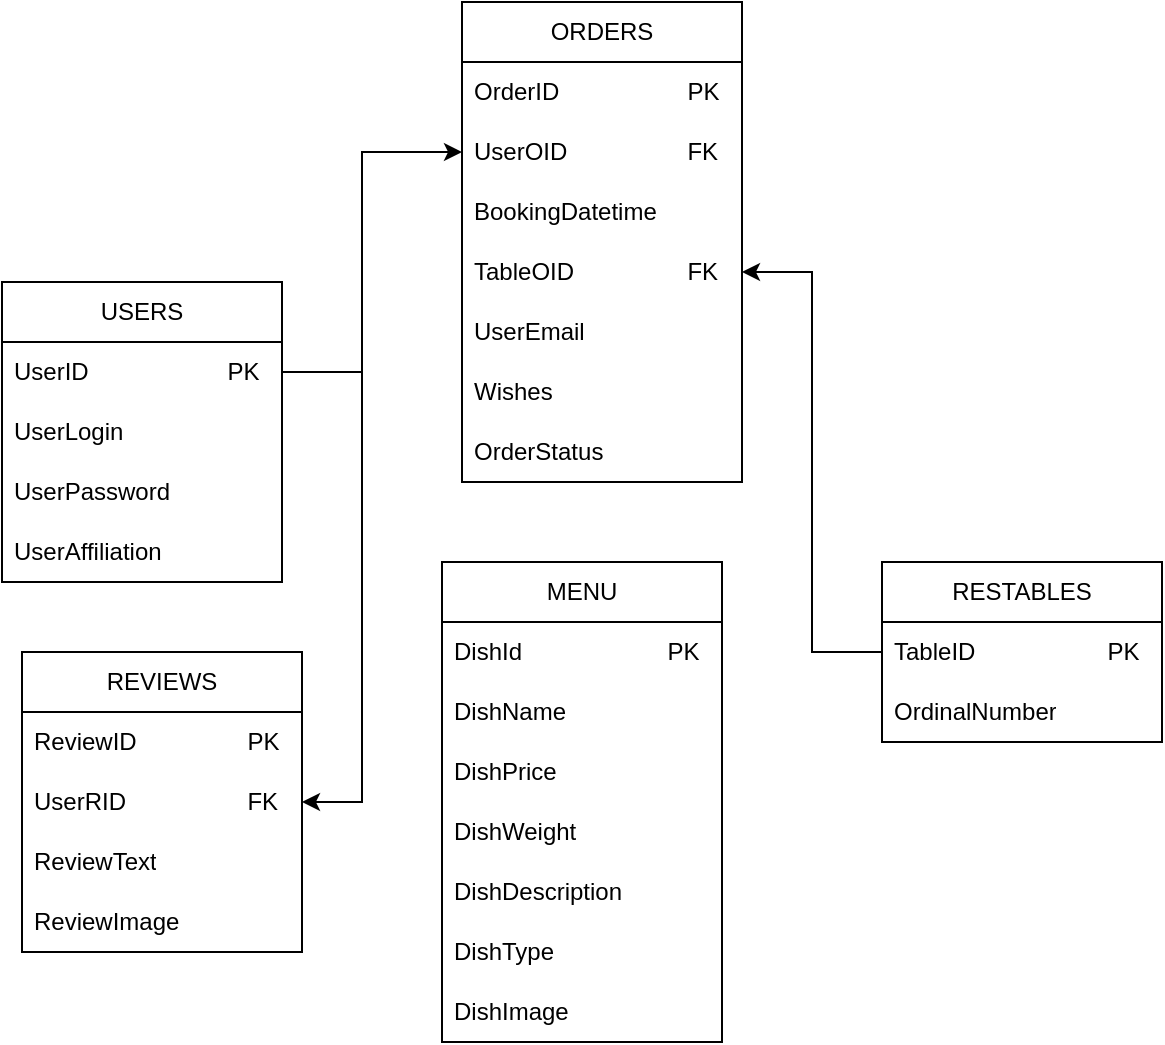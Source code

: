 <mxfile version="25.0.3">
  <diagram name="Страница — 1" id="DMXkNgQpiGIfD5GKKHNc">
    <mxGraphModel dx="1824" dy="639" grid="1" gridSize="10" guides="1" tooltips="1" connect="1" arrows="1" fold="1" page="1" pageScale="1" pageWidth="827" pageHeight="1169" math="0" shadow="0">
      <root>
        <mxCell id="0" />
        <mxCell id="1" parent="0" />
        <mxCell id="dhByYBZTNX-A9KcO_kF0-1" value="USERS" style="swimlane;fontStyle=0;childLayout=stackLayout;horizontal=1;startSize=30;horizontalStack=0;resizeParent=1;resizeParentMax=0;resizeLast=0;collapsible=1;marginBottom=0;whiteSpace=wrap;html=1;" vertex="1" parent="1">
          <mxGeometry x="-220" y="280" width="140" height="150" as="geometry" />
        </mxCell>
        <mxCell id="dhByYBZTNX-A9KcO_kF0-2" value="UserID&lt;span style=&quot;white-space: pre;&quot;&gt;&#x9;&lt;/span&gt;&lt;span style=&quot;white-space: pre;&quot;&gt;&#x9;&lt;/span&gt;&lt;span style=&quot;white-space: pre;&quot;&gt;&#x9;&lt;/span&gt;PK" style="text;strokeColor=none;fillColor=none;align=left;verticalAlign=middle;spacingLeft=4;spacingRight=4;overflow=hidden;points=[[0,0.5],[1,0.5]];portConstraint=eastwest;rotatable=0;whiteSpace=wrap;html=1;" vertex="1" parent="dhByYBZTNX-A9KcO_kF0-1">
          <mxGeometry y="30" width="140" height="30" as="geometry" />
        </mxCell>
        <mxCell id="dhByYBZTNX-A9KcO_kF0-3" value="UserLogin" style="text;strokeColor=none;fillColor=none;align=left;verticalAlign=middle;spacingLeft=4;spacingRight=4;overflow=hidden;points=[[0,0.5],[1,0.5]];portConstraint=eastwest;rotatable=0;whiteSpace=wrap;html=1;" vertex="1" parent="dhByYBZTNX-A9KcO_kF0-1">
          <mxGeometry y="60" width="140" height="30" as="geometry" />
        </mxCell>
        <mxCell id="dhByYBZTNX-A9KcO_kF0-5" value="UserPassword" style="text;strokeColor=none;fillColor=none;align=left;verticalAlign=middle;spacingLeft=4;spacingRight=4;overflow=hidden;points=[[0,0.5],[1,0.5]];portConstraint=eastwest;rotatable=0;whiteSpace=wrap;html=1;" vertex="1" parent="dhByYBZTNX-A9KcO_kF0-1">
          <mxGeometry y="90" width="140" height="30" as="geometry" />
        </mxCell>
        <mxCell id="dhByYBZTNX-A9KcO_kF0-4" value="UserAffiliation" style="text;strokeColor=none;fillColor=none;align=left;verticalAlign=middle;spacingLeft=4;spacingRight=4;overflow=hidden;points=[[0,0.5],[1,0.5]];portConstraint=eastwest;rotatable=0;whiteSpace=wrap;html=1;" vertex="1" parent="dhByYBZTNX-A9KcO_kF0-1">
          <mxGeometry y="120" width="140" height="30" as="geometry" />
        </mxCell>
        <mxCell id="dhByYBZTNX-A9KcO_kF0-6" value="ORDERS" style="swimlane;fontStyle=0;childLayout=stackLayout;horizontal=1;startSize=30;horizontalStack=0;resizeParent=1;resizeParentMax=0;resizeLast=0;collapsible=1;marginBottom=0;whiteSpace=wrap;html=1;" vertex="1" parent="1">
          <mxGeometry x="10" y="140" width="140" height="240" as="geometry" />
        </mxCell>
        <mxCell id="dhByYBZTNX-A9KcO_kF0-7" value="OrderID&lt;span style=&quot;white-space: pre;&quot;&gt;&#x9;&lt;/span&gt;&lt;span style=&quot;white-space: pre;&quot;&gt;&#x9;&lt;span style=&quot;white-space: pre;&quot;&gt;&#x9;&lt;/span&gt;&lt;/span&gt;PK" style="text;strokeColor=none;fillColor=none;align=left;verticalAlign=middle;spacingLeft=4;spacingRight=4;overflow=hidden;points=[[0,0.5],[1,0.5]];portConstraint=eastwest;rotatable=0;whiteSpace=wrap;html=1;" vertex="1" parent="dhByYBZTNX-A9KcO_kF0-6">
          <mxGeometry y="30" width="140" height="30" as="geometry" />
        </mxCell>
        <mxCell id="dhByYBZTNX-A9KcO_kF0-8" value="UserOID&lt;span style=&quot;white-space: pre;&quot;&gt;&#x9;&lt;/span&gt;&lt;span style=&quot;white-space: pre;&quot;&gt;&#x9;&lt;/span&gt;&lt;span style=&quot;white-space: pre;&quot;&gt;&#x9;&lt;/span&gt;FK" style="text;strokeColor=none;fillColor=none;align=left;verticalAlign=middle;spacingLeft=4;spacingRight=4;overflow=hidden;points=[[0,0.5],[1,0.5]];portConstraint=eastwest;rotatable=0;whiteSpace=wrap;html=1;" vertex="1" parent="dhByYBZTNX-A9KcO_kF0-6">
          <mxGeometry y="60" width="140" height="30" as="geometry" />
        </mxCell>
        <mxCell id="dhByYBZTNX-A9KcO_kF0-9" value="BookingDatetime" style="text;strokeColor=none;fillColor=none;align=left;verticalAlign=middle;spacingLeft=4;spacingRight=4;overflow=hidden;points=[[0,0.5],[1,0.5]];portConstraint=eastwest;rotatable=0;whiteSpace=wrap;html=1;" vertex="1" parent="dhByYBZTNX-A9KcO_kF0-6">
          <mxGeometry y="90" width="140" height="30" as="geometry" />
        </mxCell>
        <mxCell id="dhByYBZTNX-A9KcO_kF0-11" value="TableOID&lt;span style=&quot;white-space: pre;&quot;&gt;&#x9;&lt;/span&gt;&lt;span style=&quot;white-space: pre;&quot;&gt;&#x9;&lt;/span&gt;&lt;span style=&quot;white-space: pre;&quot;&gt;&#x9;&lt;/span&gt;FK" style="text;strokeColor=none;fillColor=none;align=left;verticalAlign=middle;spacingLeft=4;spacingRight=4;overflow=hidden;points=[[0,0.5],[1,0.5]];portConstraint=eastwest;rotatable=0;whiteSpace=wrap;html=1;" vertex="1" parent="dhByYBZTNX-A9KcO_kF0-6">
          <mxGeometry y="120" width="140" height="30" as="geometry" />
        </mxCell>
        <mxCell id="dhByYBZTNX-A9KcO_kF0-12" value="UserEmail" style="text;strokeColor=none;fillColor=none;align=left;verticalAlign=middle;spacingLeft=4;spacingRight=4;overflow=hidden;points=[[0,0.5],[1,0.5]];portConstraint=eastwest;rotatable=0;whiteSpace=wrap;html=1;" vertex="1" parent="dhByYBZTNX-A9KcO_kF0-6">
          <mxGeometry y="150" width="140" height="30" as="geometry" />
        </mxCell>
        <mxCell id="dhByYBZTNX-A9KcO_kF0-13" value="Wishes" style="text;strokeColor=none;fillColor=none;align=left;verticalAlign=middle;spacingLeft=4;spacingRight=4;overflow=hidden;points=[[0,0.5],[1,0.5]];portConstraint=eastwest;rotatable=0;whiteSpace=wrap;html=1;" vertex="1" parent="dhByYBZTNX-A9KcO_kF0-6">
          <mxGeometry y="180" width="140" height="30" as="geometry" />
        </mxCell>
        <mxCell id="dhByYBZTNX-A9KcO_kF0-10" value="OrderStatus" style="text;strokeColor=none;fillColor=none;align=left;verticalAlign=middle;spacingLeft=4;spacingRight=4;overflow=hidden;points=[[0,0.5],[1,0.5]];portConstraint=eastwest;rotatable=0;whiteSpace=wrap;html=1;" vertex="1" parent="dhByYBZTNX-A9KcO_kF0-6">
          <mxGeometry y="210" width="140" height="30" as="geometry" />
        </mxCell>
        <mxCell id="dhByYBZTNX-A9KcO_kF0-14" value="REVIEWS" style="swimlane;fontStyle=0;childLayout=stackLayout;horizontal=1;startSize=30;horizontalStack=0;resizeParent=1;resizeParentMax=0;resizeLast=0;collapsible=1;marginBottom=0;whiteSpace=wrap;html=1;" vertex="1" parent="1">
          <mxGeometry x="-210" y="465" width="140" height="150" as="geometry" />
        </mxCell>
        <mxCell id="dhByYBZTNX-A9KcO_kF0-15" value="ReviewID&lt;span style=&quot;white-space: pre;&quot;&gt;&#x9;&lt;/span&gt;&lt;span style=&quot;white-space: pre;&quot;&gt;&#x9;&lt;/span&gt;&lt;span style=&quot;white-space: pre;&quot;&gt;&#x9;&lt;/span&gt;PK" style="text;strokeColor=none;fillColor=none;align=left;verticalAlign=middle;spacingLeft=4;spacingRight=4;overflow=hidden;points=[[0,0.5],[1,0.5]];portConstraint=eastwest;rotatable=0;whiteSpace=wrap;html=1;" vertex="1" parent="dhByYBZTNX-A9KcO_kF0-14">
          <mxGeometry y="30" width="140" height="30" as="geometry" />
        </mxCell>
        <mxCell id="dhByYBZTNX-A9KcO_kF0-16" value="UserRID&lt;span style=&quot;white-space: pre;&quot;&gt;&#x9;&lt;/span&gt;&lt;span style=&quot;white-space: pre;&quot;&gt;&#x9;&lt;/span&gt;&lt;span style=&quot;white-space: pre;&quot;&gt;&#x9;&lt;/span&gt;FK" style="text;strokeColor=none;fillColor=none;align=left;verticalAlign=middle;spacingLeft=4;spacingRight=4;overflow=hidden;points=[[0,0.5],[1,0.5]];portConstraint=eastwest;rotatable=0;whiteSpace=wrap;html=1;" vertex="1" parent="dhByYBZTNX-A9KcO_kF0-14">
          <mxGeometry y="60" width="140" height="30" as="geometry" />
        </mxCell>
        <mxCell id="dhByYBZTNX-A9KcO_kF0-17" value="ReviewText" style="text;strokeColor=none;fillColor=none;align=left;verticalAlign=middle;spacingLeft=4;spacingRight=4;overflow=hidden;points=[[0,0.5],[1,0.5]];portConstraint=eastwest;rotatable=0;whiteSpace=wrap;html=1;" vertex="1" parent="dhByYBZTNX-A9KcO_kF0-14">
          <mxGeometry y="90" width="140" height="30" as="geometry" />
        </mxCell>
        <mxCell id="dhByYBZTNX-A9KcO_kF0-18" value="ReviewImage" style="text;strokeColor=none;fillColor=none;align=left;verticalAlign=middle;spacingLeft=4;spacingRight=4;overflow=hidden;points=[[0,0.5],[1,0.5]];portConstraint=eastwest;rotatable=0;whiteSpace=wrap;html=1;" vertex="1" parent="dhByYBZTNX-A9KcO_kF0-14">
          <mxGeometry y="120" width="140" height="30" as="geometry" />
        </mxCell>
        <mxCell id="dhByYBZTNX-A9KcO_kF0-22" value="RESTABLES" style="swimlane;fontStyle=0;childLayout=stackLayout;horizontal=1;startSize=30;horizontalStack=0;resizeParent=1;resizeParentMax=0;resizeLast=0;collapsible=1;marginBottom=0;whiteSpace=wrap;html=1;" vertex="1" parent="1">
          <mxGeometry x="220" y="420" width="140" height="90" as="geometry" />
        </mxCell>
        <mxCell id="dhByYBZTNX-A9KcO_kF0-23" value="TableID&lt;span style=&quot;white-space: pre;&quot;&gt;&#x9;&lt;/span&gt;&lt;span style=&quot;white-space: pre;&quot;&gt;&#x9;&lt;/span&gt;&lt;span style=&quot;white-space: pre;&quot;&gt;&#x9;&lt;/span&gt;PK" style="text;strokeColor=none;fillColor=none;align=left;verticalAlign=middle;spacingLeft=4;spacingRight=4;overflow=hidden;points=[[0,0.5],[1,0.5]];portConstraint=eastwest;rotatable=0;whiteSpace=wrap;html=1;" vertex="1" parent="dhByYBZTNX-A9KcO_kF0-22">
          <mxGeometry y="30" width="140" height="30" as="geometry" />
        </mxCell>
        <mxCell id="dhByYBZTNX-A9KcO_kF0-24" value="OrdinalNumber" style="text;strokeColor=none;fillColor=none;align=left;verticalAlign=middle;spacingLeft=4;spacingRight=4;overflow=hidden;points=[[0,0.5],[1,0.5]];portConstraint=eastwest;rotatable=0;whiteSpace=wrap;html=1;" vertex="1" parent="dhByYBZTNX-A9KcO_kF0-22">
          <mxGeometry y="60" width="140" height="30" as="geometry" />
        </mxCell>
        <mxCell id="dhByYBZTNX-A9KcO_kF0-27" value="MENU" style="swimlane;fontStyle=0;childLayout=stackLayout;horizontal=1;startSize=30;horizontalStack=0;resizeParent=1;resizeParentMax=0;resizeLast=0;collapsible=1;marginBottom=0;whiteSpace=wrap;html=1;" vertex="1" parent="1">
          <mxGeometry y="420" width="140" height="240" as="geometry" />
        </mxCell>
        <mxCell id="dhByYBZTNX-A9KcO_kF0-28" value="DishId&lt;span style=&quot;white-space: pre;&quot;&gt;&#x9;&lt;/span&gt;&lt;span style=&quot;white-space: pre;&quot;&gt;&#x9;&lt;/span&gt;&lt;span style=&quot;white-space: pre;&quot;&gt;&#x9;&lt;/span&gt;PK" style="text;strokeColor=none;fillColor=none;align=left;verticalAlign=middle;spacingLeft=4;spacingRight=4;overflow=hidden;points=[[0,0.5],[1,0.5]];portConstraint=eastwest;rotatable=0;whiteSpace=wrap;html=1;" vertex="1" parent="dhByYBZTNX-A9KcO_kF0-27">
          <mxGeometry y="30" width="140" height="30" as="geometry" />
        </mxCell>
        <mxCell id="dhByYBZTNX-A9KcO_kF0-30" value="DishName" style="text;strokeColor=none;fillColor=none;align=left;verticalAlign=middle;spacingLeft=4;spacingRight=4;overflow=hidden;points=[[0,0.5],[1,0.5]];portConstraint=eastwest;rotatable=0;whiteSpace=wrap;html=1;" vertex="1" parent="dhByYBZTNX-A9KcO_kF0-27">
          <mxGeometry y="60" width="140" height="30" as="geometry" />
        </mxCell>
        <mxCell id="dhByYBZTNX-A9KcO_kF0-33" value="DishPrice" style="text;strokeColor=none;fillColor=none;align=left;verticalAlign=middle;spacingLeft=4;spacingRight=4;overflow=hidden;points=[[0,0.5],[1,0.5]];portConstraint=eastwest;rotatable=0;whiteSpace=wrap;html=1;" vertex="1" parent="dhByYBZTNX-A9KcO_kF0-27">
          <mxGeometry y="90" width="140" height="30" as="geometry" />
        </mxCell>
        <mxCell id="dhByYBZTNX-A9KcO_kF0-32" value="DishWeight" style="text;strokeColor=none;fillColor=none;align=left;verticalAlign=middle;spacingLeft=4;spacingRight=4;overflow=hidden;points=[[0,0.5],[1,0.5]];portConstraint=eastwest;rotatable=0;whiteSpace=wrap;html=1;" vertex="1" parent="dhByYBZTNX-A9KcO_kF0-27">
          <mxGeometry y="120" width="140" height="30" as="geometry" />
        </mxCell>
        <mxCell id="dhByYBZTNX-A9KcO_kF0-31" value="DishDescription" style="text;strokeColor=none;fillColor=none;align=left;verticalAlign=middle;spacingLeft=4;spacingRight=4;overflow=hidden;points=[[0,0.5],[1,0.5]];portConstraint=eastwest;rotatable=0;whiteSpace=wrap;html=1;" vertex="1" parent="dhByYBZTNX-A9KcO_kF0-27">
          <mxGeometry y="150" width="140" height="30" as="geometry" />
        </mxCell>
        <mxCell id="dhByYBZTNX-A9KcO_kF0-34" value="DishType" style="text;strokeColor=none;fillColor=none;align=left;verticalAlign=middle;spacingLeft=4;spacingRight=4;overflow=hidden;points=[[0,0.5],[1,0.5]];portConstraint=eastwest;rotatable=0;whiteSpace=wrap;html=1;" vertex="1" parent="dhByYBZTNX-A9KcO_kF0-27">
          <mxGeometry y="180" width="140" height="30" as="geometry" />
        </mxCell>
        <mxCell id="dhByYBZTNX-A9KcO_kF0-29" value="DishImage" style="text;strokeColor=none;fillColor=none;align=left;verticalAlign=middle;spacingLeft=4;spacingRight=4;overflow=hidden;points=[[0,0.5],[1,0.5]];portConstraint=eastwest;rotatable=0;whiteSpace=wrap;html=1;" vertex="1" parent="dhByYBZTNX-A9KcO_kF0-27">
          <mxGeometry y="210" width="140" height="30" as="geometry" />
        </mxCell>
        <mxCell id="dhByYBZTNX-A9KcO_kF0-38" style="edgeStyle=orthogonalEdgeStyle;rounded=0;orthogonalLoop=1;jettySize=auto;html=1;entryX=0;entryY=0.5;entryDx=0;entryDy=0;" edge="1" parent="1" source="dhByYBZTNX-A9KcO_kF0-2" target="dhByYBZTNX-A9KcO_kF0-8">
          <mxGeometry relative="1" as="geometry">
            <Array as="points">
              <mxPoint x="-40" y="325" />
              <mxPoint x="-40" y="215" />
            </Array>
          </mxGeometry>
        </mxCell>
        <mxCell id="dhByYBZTNX-A9KcO_kF0-39" style="edgeStyle=orthogonalEdgeStyle;rounded=0;orthogonalLoop=1;jettySize=auto;html=1;entryX=1;entryY=0.5;entryDx=0;entryDy=0;" edge="1" parent="1" source="dhByYBZTNX-A9KcO_kF0-23" target="dhByYBZTNX-A9KcO_kF0-11">
          <mxGeometry relative="1" as="geometry" />
        </mxCell>
        <mxCell id="dhByYBZTNX-A9KcO_kF0-40" style="edgeStyle=orthogonalEdgeStyle;rounded=0;orthogonalLoop=1;jettySize=auto;html=1;entryX=1;entryY=0.5;entryDx=0;entryDy=0;" edge="1" parent="1" source="dhByYBZTNX-A9KcO_kF0-2" target="dhByYBZTNX-A9KcO_kF0-16">
          <mxGeometry relative="1" as="geometry">
            <Array as="points">
              <mxPoint x="-40" y="325" />
              <mxPoint x="-40" y="540" />
            </Array>
          </mxGeometry>
        </mxCell>
      </root>
    </mxGraphModel>
  </diagram>
</mxfile>
